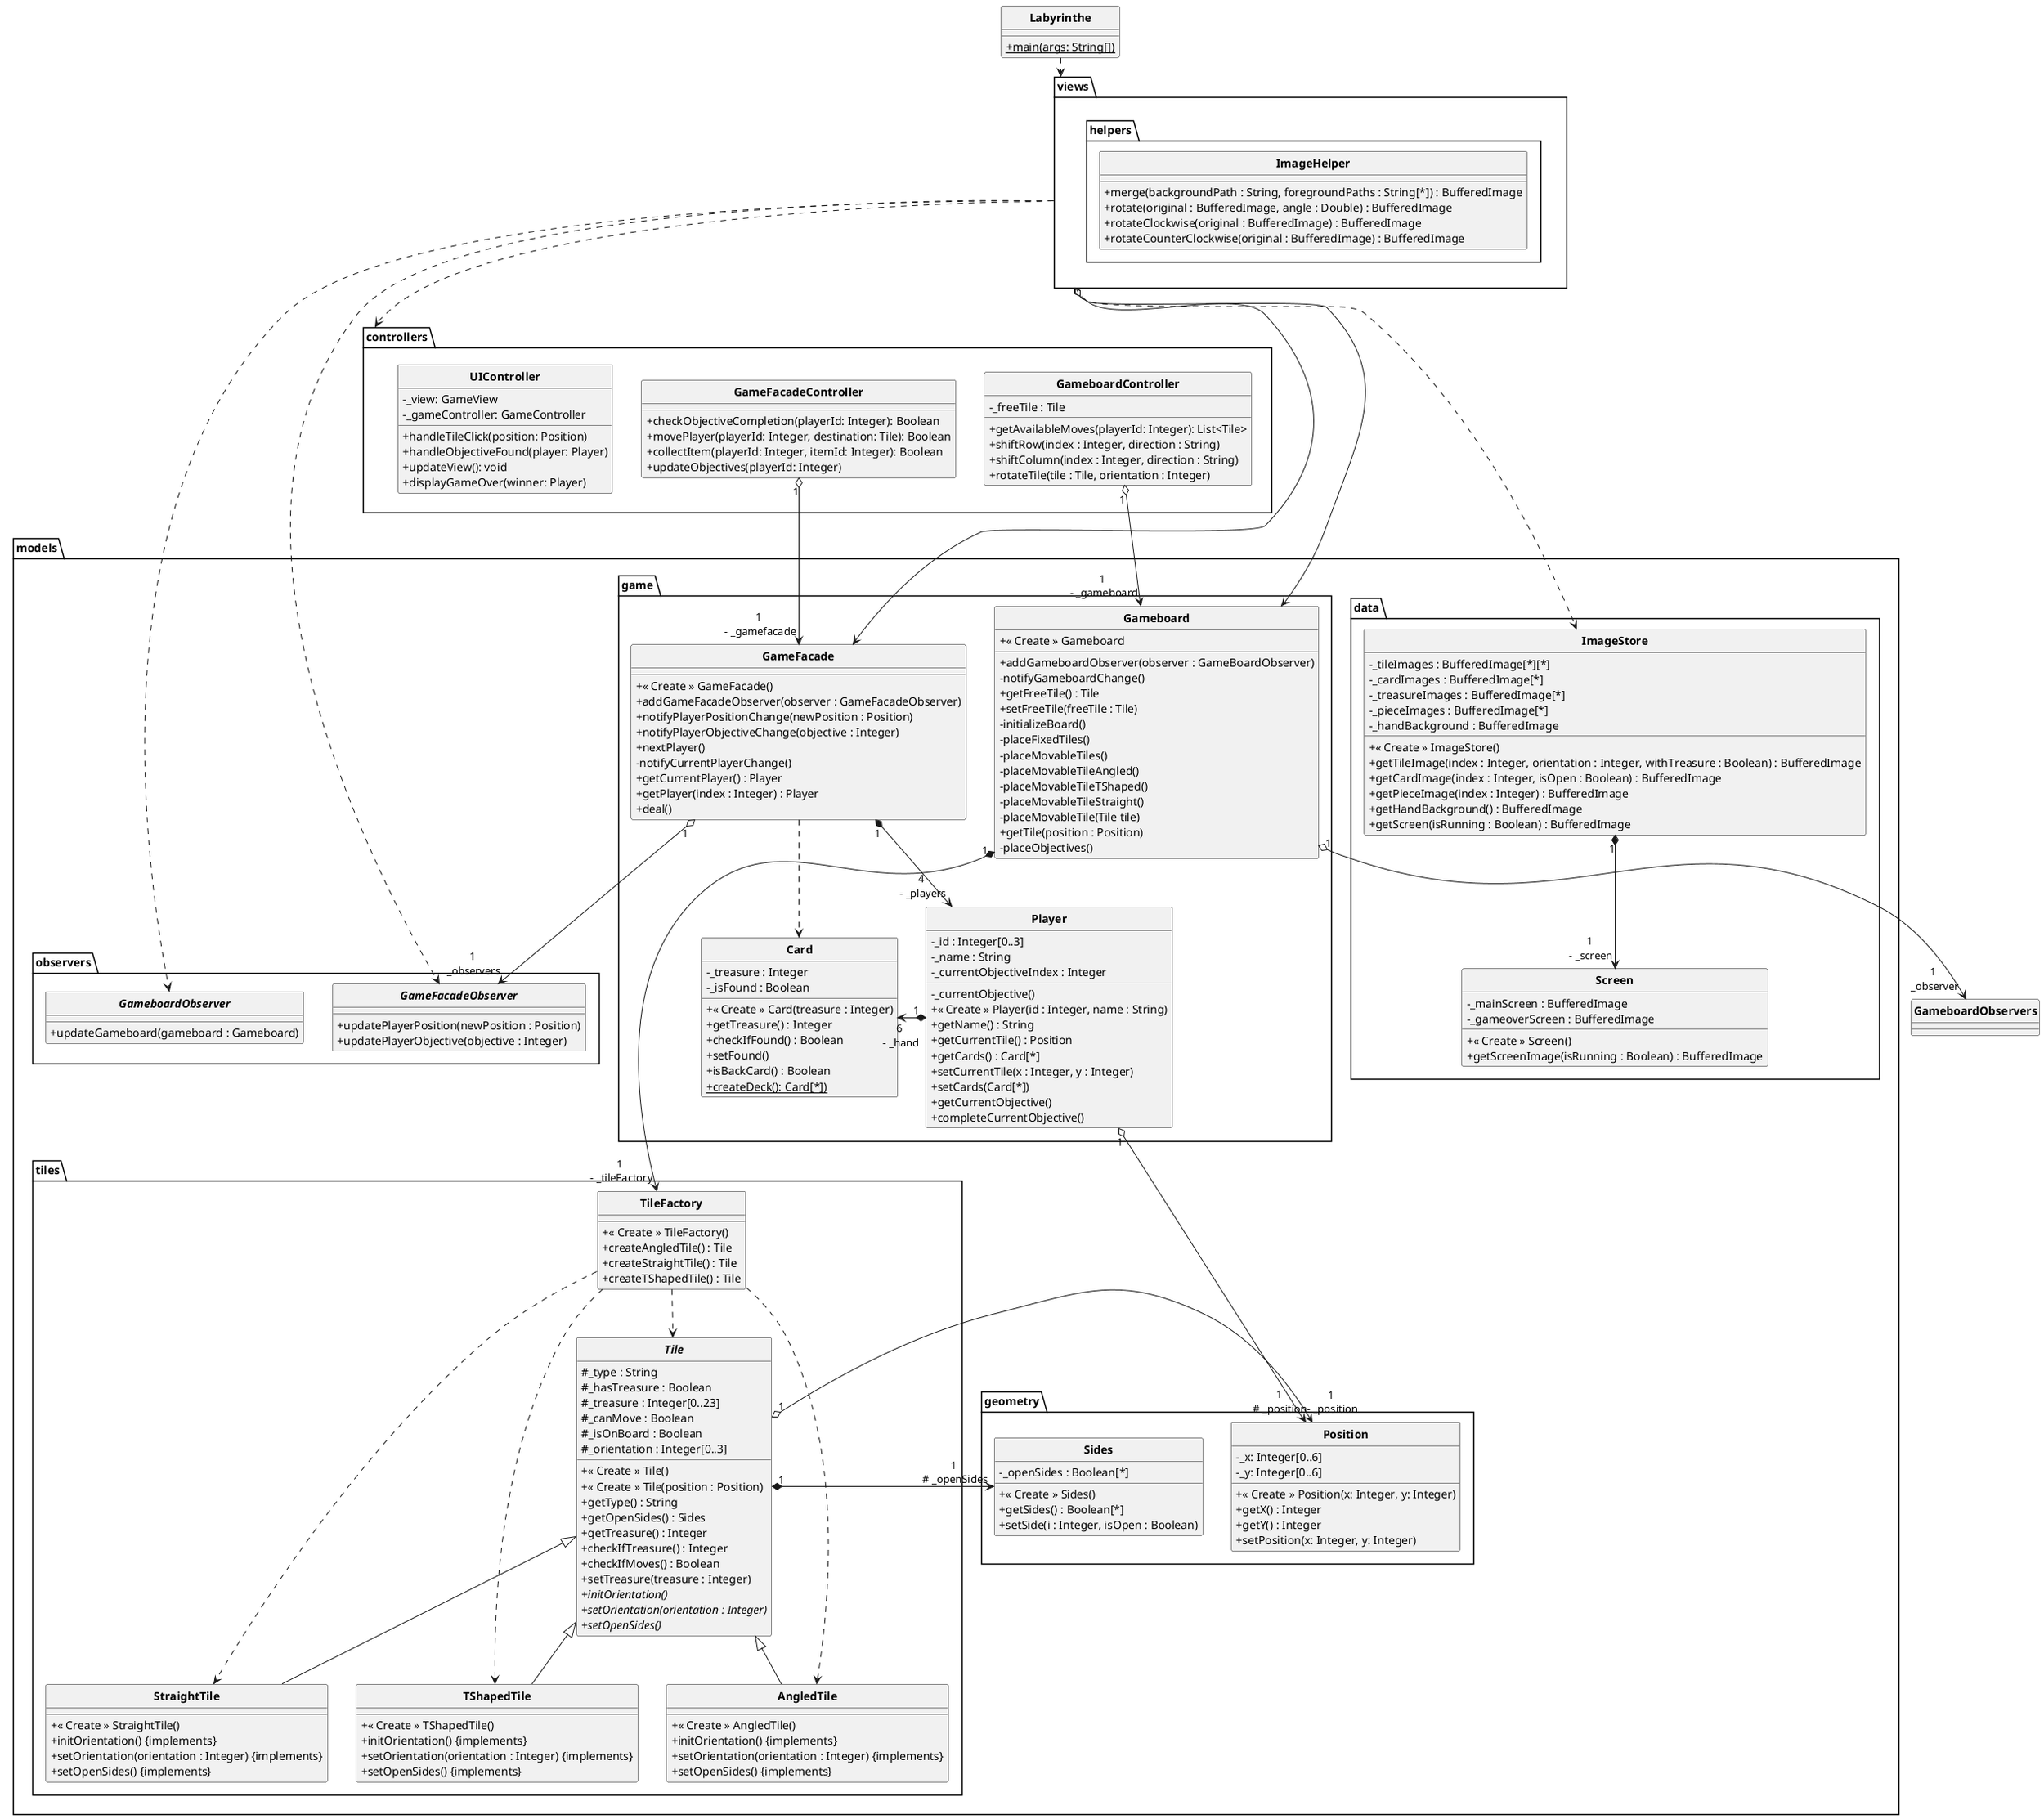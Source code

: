 @startuml Labyrinthe

skinparam style strictuml
skinparam classAttributeIconSize 0
skinparam classFontStyle Bold
hide enum methods

class Labyrinthe
{
    + {static} main(args: String[])
}

package views
{
	package helpers {
		'classe fournie :
		class ImageHelper {
			+ merge(backgroundPath : String, foregroundPaths : String[*]) : BufferedImage
			+ rotate(original : BufferedImage, angle : Double) : BufferedImage
			+ rotateClockwise(original : BufferedImage) : BufferedImage
			+ rotateCounterClockwise(original : BufferedImage) : BufferedImage
		}
	}


}

package controllers
{

   class GameboardController {
       + getAvailableMoves(playerId: Integer): List<Tile>
       - _freeTile : Tile
       + shiftRow(index : Integer, direction : String)
       + shiftColumn(index : Integer, direction : String)
       + rotateTile(tile : Tile, orientation : Integer)
   }
   class GameFacadeController {
       + checkObjectiveCompletion(playerId: Integer): Boolean
       + movePlayer(playerId: Integer, destination: Tile): Boolean
       + collectItem(playerId: Integer, itemId: Integer): Boolean
       + updateObjectives(playerId: Integer)
   }

   class UIController {
       - _view: GameView
       - _gameController: GameController

       + handleTileClick(position: Position)
       + handleObjectiveFound(player: Player)
       + updateView(): void
       + displayGameOver(winner: Player)
   }
}

package models
{
    package observers {
        interface GameFacadeObserver {
            + updatePlayerPosition(newPosition : Position)
            + updatePlayerObjective(objective : Integer)
        }

        interface GameboardObserver {
            + updateGameboard(gameboard : Gameboard)
        }
    }

	package tiles {
		class TileFactory {
			+ « Create » TileFactory()
			+ createAngledTile() : Tile
			+ createStraightTile() : Tile
			+ createTShapedTile() : Tile
		}

		abstract class Tile {
			# _type : String
			# _hasTreasure : Boolean
			# _treasure : Integer[0..23]
			# _canMove : Boolean
			# _isOnBoard : Boolean
			# _orientation : Integer[0..3]
			+ « Create » Tile()
			+ « Create » Tile(position : Position)
			+ getType() : String
			'récupérer les voies de passage :
			+ getOpenSides() : Sides
			+ getTreasure() : Integer
			+ checkIfTreasure() : Integer
			+ checkIfMoves() : Boolean
			+ setTreasure(treasure : Integer)
			+ {abstract} initOrientation()
			+ {abstract} setOrientation(orientation : Integer)
			+ {abstract} setOpenSides()
		}
		class AngledTile extends Tile {
			+ « Create » AngledTile()
			+ initOrientation() {implements}
			+ setOrientation(orientation : Integer) {implements}
			+ setOpenSides() {implements}
		}
		class StraightTile extends Tile {
			+ « Create » StraightTile()
			+ initOrientation() {implements}
			+ setOrientation(orientation : Integer) {implements}
			+ setOpenSides() {implements}
		}
		class TShapedTile extends Tile {
			+ « Create » TShapedTile()
			+ initOrientation() {implements}
			+ setOrientation(orientation : Integer) {implements}
			+ setOpenSides() {implements}
		}
	}

	package geometry {
		class Sides {
			- _openSides : Boolean[*]
			+ « Create » Sides()
			+ getSides() : Boolean[*]
			+ setSide(i : Integer, isOpen : Boolean)
		}

		class Position {
			- _x: Integer[0..6]
			- _y: Integer[0..6]
			+ « Create » Position(x: Integer, y: Integer)
			+ getX() : Integer
			+ getY() : Integer
			+ setPosition(x: Integer, y: Integer)
		}
	}

	package game {


		class GameFacade {
            + « Create » GameFacade()
            'On instancie les cartes et on fait l'attribution ici
            + addGameFacadeObserver(observer : GameFacadeObserver)
            + notifyPlayerPositionChange(newPosition : Position)
            + notifyPlayerObjectiveChange(objective : Integer)
            + nextPlayer()
            - notifyCurrentPlayerChange()
            + getCurrentPlayer() : Player
            + getPlayer(index : Integer) : Player
            + deal()
		}

		class Gameboard {
            + « Create » Gameboard
			+ addGameboardObserver(observer : GameBoardObserver)
			- notifyGameboardChange()
			+ getFreeTile() : Tile
			+ setFreeTile(freeTile : Tile)
			- initializeBoard()
			- placeFixedTiles()
			- placeMovableTiles()
			- placeMovableTileAngled()
			- placeMovableTileTShaped()
			- placeMovableTileStraight()
			- placeMovableTile(Tile tile)
			'Et pour la tuile libre ? (-1, -1)
            + getTile(position : Position)
            - placeObjectives()
		}
		'class Hallway {}

		class Card {
		    - _treasure : Integer
		    ' si l'objectif est rempli
			- _isFound : Boolean
			' génération du trésor aléatoire, dans la limite des trésors encore disponibles
			+ « Create » Card(treasure : Integer)
			+ getTreasure() : Integer
			+ checkIfFound() : Boolean
			' Un trésor trouvé ne peut pas être re-caché, on ne peut donc pas remettre isFound à false :
			+ setFound()
			+ isBackCard() : Boolean
            + {static} createDeck(): Card[*])
		}

		class Player {
			- _id : Integer[0..3]
			- _name : String
			- _currentObjectiveIndex : Integer
			- _currentObjective()
			+ « Create » Player(id : Integer, name : String)
			+ getName() : String
			+ getCurrentTile() : Position
			+ getCards() : Card[*]
			+ setCurrentTile(x : Integer, y : Integer)
			+ setCards(Card[*])
			+ getCurrentObjective()
			+ completeCurrentObjective()
		}
    }

    package data {
		class ImageStore {
			'pour chaque tuile, ses positions :
			- _tileImages : BufferedImage[*][*]
			 'recto et verso de la carte, sans dessin :
			- _cardImages : BufferedImage[*]
			'à superposer avec les tuiles et les cartes :
			- _treasureImages : BufferedImage[*]
			'4 pions de couleurs différentes :
			- _pieceImages : BufferedImage[*]
			'zone joueur :
			- _handBackground : BufferedImage
			+ « Create » ImageStore()
			+ getTileImage(index : Integer, orientation : Integer, withTreasure : Boolean) : BufferedImage
			+ getCardImage(index : Integer, isOpen : Boolean) : BufferedImage
			+ getPieceImage(index : Integer) : BufferedImage
			+ getHandBackground() : BufferedImage
			+ getScreen(isRunning : Boolean) : BufferedImage
		}

		class Screen {
			- _mainScreen : BufferedImage
			- _gameoverScreen : BufferedImage
			+ « Create » Screen()
			'si le jeu est toujours en cours, retourner l'écran principal :
			+ getScreenImage(isRunning : Boolean) : BufferedImage
		}
	}
}

Labyrinthe ..> views
views ....> ImageStore
views o--> GameFacade
views o--> Gameboard
views ..> GameboardObserver
views ..> GameFacadeObserver
views .> controllers
GameFacadeController "1" o--> "1\n - _gamefacade" GameFacade
GameboardController "1" o--> "1\n - _gameboard" Gameboard
'Gameboard "1" *--> "6\n _hallways" Hallway
Gameboard "1" *---> "1\n - _tileFactory" TileFactory
Player "1" *-> "6\n - _hand" Card
Player "1" o--> "1\n - _position" Position
GameFacade "1" *--> "4\n - _players" Player
GameFacade ..> Card
ImageStore "1" *--> "1\n - _screen" Screen
Tile "1" o-> "1\n # _position" Position
Tile "1" *-> "1\n # _openSides" Sides
TileFactory ..> AngledTile
TileFactory ..> StraightTile
TileFactory ..> TShapedTile
TileFactory ..> Tile
GameFacade "1" o--> "1\n _observers" GameFacadeObserver
Gameboard "1" o--> "1\n _observer" GameboardObservers
'GameboardController "1" *--> "1\n _GameFacade" GameFacade
'CollectorObjectiveController "1" *--> "1\n _GameFacade" GameFacade
@enduml
